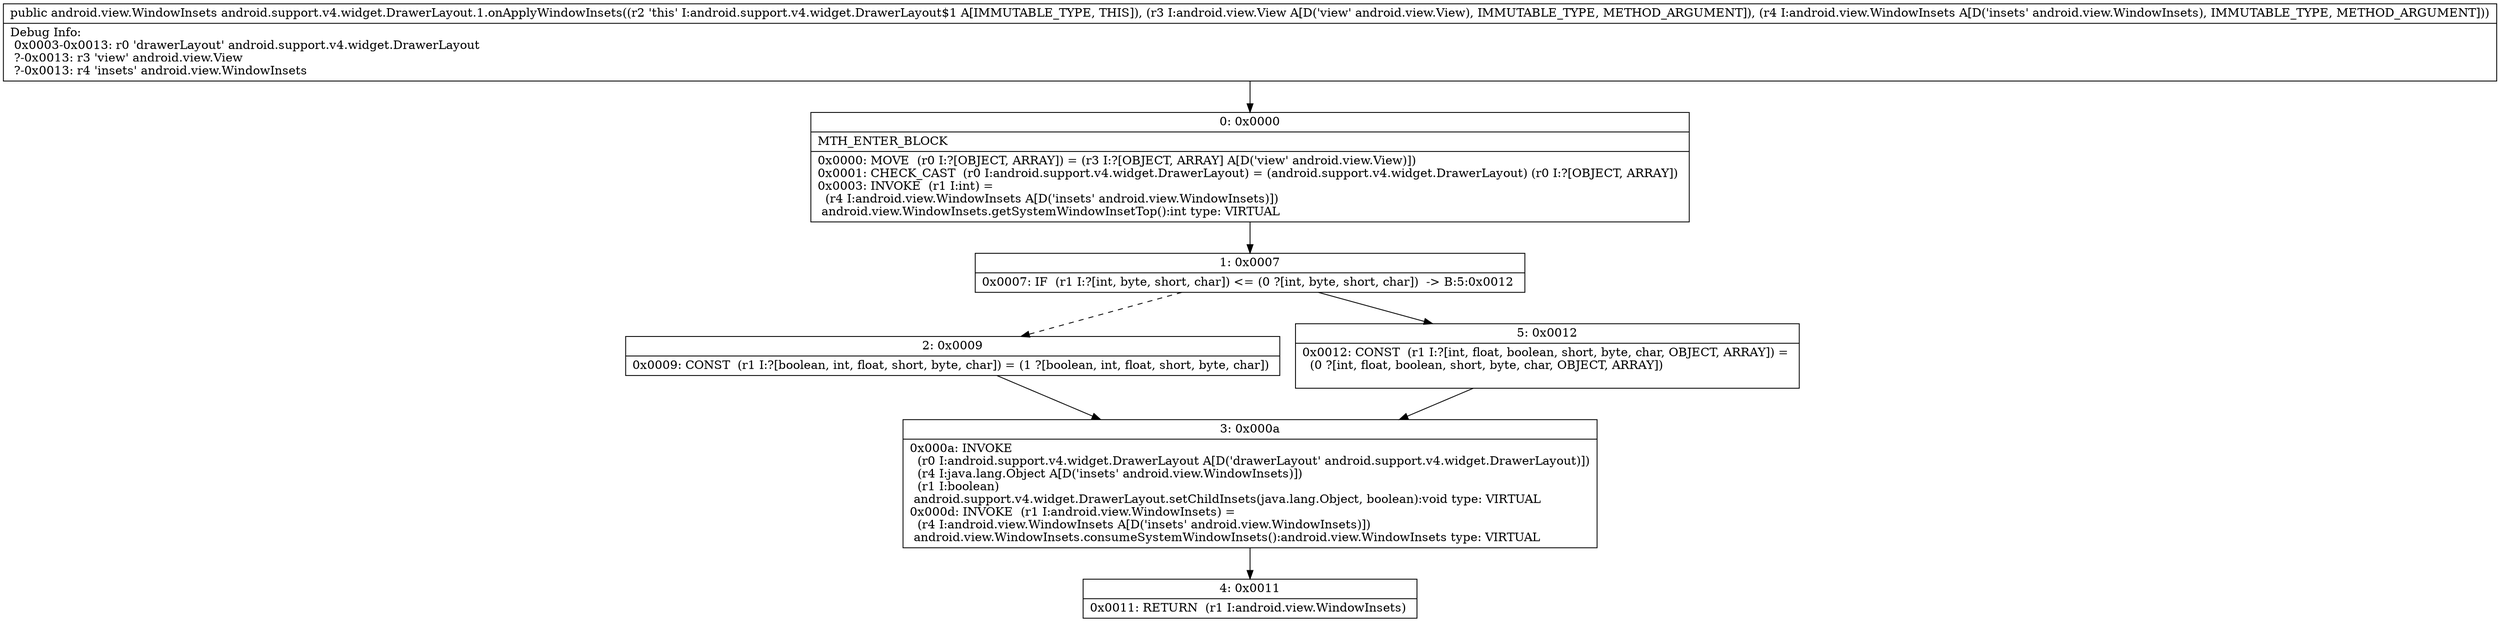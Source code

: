 digraph "CFG forandroid.support.v4.widget.DrawerLayout.1.onApplyWindowInsets(Landroid\/view\/View;Landroid\/view\/WindowInsets;)Landroid\/view\/WindowInsets;" {
Node_0 [shape=record,label="{0\:\ 0x0000|MTH_ENTER_BLOCK\l|0x0000: MOVE  (r0 I:?[OBJECT, ARRAY]) = (r3 I:?[OBJECT, ARRAY] A[D('view' android.view.View)]) \l0x0001: CHECK_CAST  (r0 I:android.support.v4.widget.DrawerLayout) = (android.support.v4.widget.DrawerLayout) (r0 I:?[OBJECT, ARRAY]) \l0x0003: INVOKE  (r1 I:int) = \l  (r4 I:android.view.WindowInsets A[D('insets' android.view.WindowInsets)])\l android.view.WindowInsets.getSystemWindowInsetTop():int type: VIRTUAL \l}"];
Node_1 [shape=record,label="{1\:\ 0x0007|0x0007: IF  (r1 I:?[int, byte, short, char]) \<= (0 ?[int, byte, short, char])  \-\> B:5:0x0012 \l}"];
Node_2 [shape=record,label="{2\:\ 0x0009|0x0009: CONST  (r1 I:?[boolean, int, float, short, byte, char]) = (1 ?[boolean, int, float, short, byte, char]) \l}"];
Node_3 [shape=record,label="{3\:\ 0x000a|0x000a: INVOKE  \l  (r0 I:android.support.v4.widget.DrawerLayout A[D('drawerLayout' android.support.v4.widget.DrawerLayout)])\l  (r4 I:java.lang.Object A[D('insets' android.view.WindowInsets)])\l  (r1 I:boolean)\l android.support.v4.widget.DrawerLayout.setChildInsets(java.lang.Object, boolean):void type: VIRTUAL \l0x000d: INVOKE  (r1 I:android.view.WindowInsets) = \l  (r4 I:android.view.WindowInsets A[D('insets' android.view.WindowInsets)])\l android.view.WindowInsets.consumeSystemWindowInsets():android.view.WindowInsets type: VIRTUAL \l}"];
Node_4 [shape=record,label="{4\:\ 0x0011|0x0011: RETURN  (r1 I:android.view.WindowInsets) \l}"];
Node_5 [shape=record,label="{5\:\ 0x0012|0x0012: CONST  (r1 I:?[int, float, boolean, short, byte, char, OBJECT, ARRAY]) = \l  (0 ?[int, float, boolean, short, byte, char, OBJECT, ARRAY])\l \l}"];
MethodNode[shape=record,label="{public android.view.WindowInsets android.support.v4.widget.DrawerLayout.1.onApplyWindowInsets((r2 'this' I:android.support.v4.widget.DrawerLayout$1 A[IMMUTABLE_TYPE, THIS]), (r3 I:android.view.View A[D('view' android.view.View), IMMUTABLE_TYPE, METHOD_ARGUMENT]), (r4 I:android.view.WindowInsets A[D('insets' android.view.WindowInsets), IMMUTABLE_TYPE, METHOD_ARGUMENT]))  | Debug Info:\l  0x0003\-0x0013: r0 'drawerLayout' android.support.v4.widget.DrawerLayout\l  ?\-0x0013: r3 'view' android.view.View\l  ?\-0x0013: r4 'insets' android.view.WindowInsets\l}"];
MethodNode -> Node_0;
Node_0 -> Node_1;
Node_1 -> Node_2[style=dashed];
Node_1 -> Node_5;
Node_2 -> Node_3;
Node_3 -> Node_4;
Node_5 -> Node_3;
}

